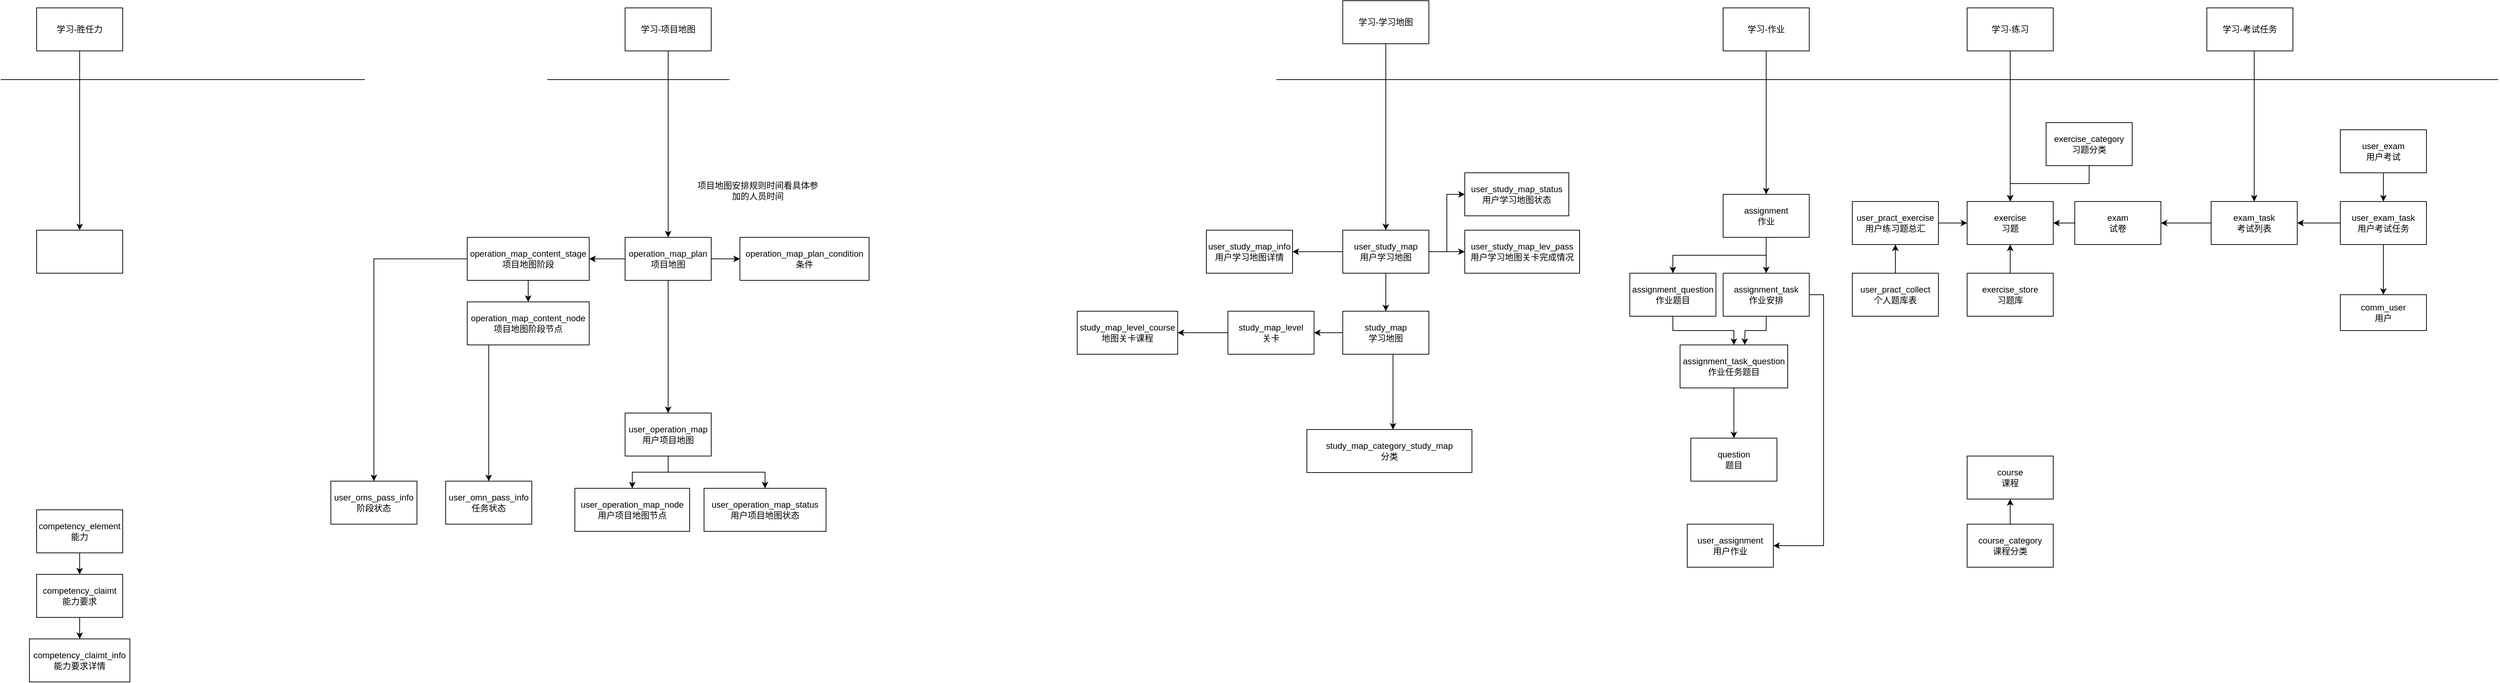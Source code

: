 <mxfile version="16.6.1" type="github">
  <diagram id="bixSDpGMKZh9JCM2c2_f" name="Page-1">
    <mxGraphModel dx="4730" dy="1931" grid="1" gridSize="10" guides="1" tooltips="1" connect="1" arrows="1" fold="1" page="1" pageScale="1" pageWidth="827" pageHeight="1169" math="0" shadow="0">
      <root>
        <mxCell id="0" />
        <mxCell id="1" parent="0" />
        <mxCell id="MydzxWOjrlcetfUnZiZt-8" style="edgeStyle=orthogonalEdgeStyle;rounded=0;orthogonalLoop=1;jettySize=auto;html=1;entryX=1;entryY=0.5;entryDx=0;entryDy=0;" parent="1" source="MydzxWOjrlcetfUnZiZt-1" target="MydzxWOjrlcetfUnZiZt-7" edge="1">
          <mxGeometry relative="1" as="geometry" />
        </mxCell>
        <mxCell id="MydzxWOjrlcetfUnZiZt-1" value="exam_task&lt;br&gt;考试列表" style="rounded=0;whiteSpace=wrap;html=1;" parent="1" vertex="1">
          <mxGeometry x="420" y="170" width="120" height="60" as="geometry" />
        </mxCell>
        <mxCell id="MydzxWOjrlcetfUnZiZt-2" value="comm_user&lt;br&gt;用户" style="rounded=0;whiteSpace=wrap;html=1;" parent="1" vertex="1">
          <mxGeometry x="600" y="300" width="120" height="50" as="geometry" />
        </mxCell>
        <mxCell id="MydzxWOjrlcetfUnZiZt-5" style="edgeStyle=orthogonalEdgeStyle;rounded=0;orthogonalLoop=1;jettySize=auto;html=1;entryX=0.5;entryY=0;entryDx=0;entryDy=0;" parent="1" source="MydzxWOjrlcetfUnZiZt-3" target="MydzxWOjrlcetfUnZiZt-2" edge="1">
          <mxGeometry relative="1" as="geometry">
            <Array as="points">
              <mxPoint x="660" y="260" />
              <mxPoint x="660" y="260" />
            </Array>
          </mxGeometry>
        </mxCell>
        <mxCell id="MydzxWOjrlcetfUnZiZt-6" style="edgeStyle=orthogonalEdgeStyle;rounded=0;orthogonalLoop=1;jettySize=auto;html=1;exitX=0;exitY=0.5;exitDx=0;exitDy=0;" parent="1" source="MydzxWOjrlcetfUnZiZt-3" target="MydzxWOjrlcetfUnZiZt-1" edge="1">
          <mxGeometry relative="1" as="geometry" />
        </mxCell>
        <mxCell id="MydzxWOjrlcetfUnZiZt-3" value="user_exam_task&lt;br&gt;用户考试任务" style="rounded=0;whiteSpace=wrap;html=1;" parent="1" vertex="1">
          <mxGeometry x="600" y="170" width="120" height="60" as="geometry" />
        </mxCell>
        <mxCell id="MydzxWOjrlcetfUnZiZt-10" style="edgeStyle=orthogonalEdgeStyle;rounded=0;orthogonalLoop=1;jettySize=auto;html=1;exitX=0;exitY=0.5;exitDx=0;exitDy=0;" parent="1" source="MydzxWOjrlcetfUnZiZt-7" target="MydzxWOjrlcetfUnZiZt-9" edge="1">
          <mxGeometry relative="1" as="geometry" />
        </mxCell>
        <mxCell id="MydzxWOjrlcetfUnZiZt-7" value="exam&lt;br&gt;试卷" style="rounded=0;whiteSpace=wrap;html=1;" parent="1" vertex="1">
          <mxGeometry x="230" y="170" width="120" height="60" as="geometry" />
        </mxCell>
        <mxCell id="MydzxWOjrlcetfUnZiZt-9" value="exercise&lt;br&gt;习题" style="rounded=0;whiteSpace=wrap;html=1;" parent="1" vertex="1">
          <mxGeometry x="80" y="170" width="120" height="60" as="geometry" />
        </mxCell>
        <mxCell id="MydzxWOjrlcetfUnZiZt-24" style="edgeStyle=orthogonalEdgeStyle;rounded=0;orthogonalLoop=1;jettySize=auto;html=1;exitX=0.5;exitY=1;exitDx=0;exitDy=0;" parent="1" source="MydzxWOjrlcetfUnZiZt-11" target="MydzxWOjrlcetfUnZiZt-3" edge="1">
          <mxGeometry relative="1" as="geometry" />
        </mxCell>
        <mxCell id="MydzxWOjrlcetfUnZiZt-11" value="user_exam&lt;br&gt;用户考试" style="rounded=0;whiteSpace=wrap;html=1;" parent="1" vertex="1">
          <mxGeometry x="600" y="70" width="120" height="60" as="geometry" />
        </mxCell>
        <mxCell id="MydzxWOjrlcetfUnZiZt-14" style="edgeStyle=orthogonalEdgeStyle;rounded=0;orthogonalLoop=1;jettySize=auto;html=1;exitX=0.5;exitY=0;exitDx=0;exitDy=0;entryX=0.5;entryY=1;entryDx=0;entryDy=0;" parent="1" source="MydzxWOjrlcetfUnZiZt-13" target="MydzxWOjrlcetfUnZiZt-9" edge="1">
          <mxGeometry relative="1" as="geometry" />
        </mxCell>
        <mxCell id="MydzxWOjrlcetfUnZiZt-13" value="exercise_store&lt;br&gt;习题库" style="rounded=0;whiteSpace=wrap;html=1;" parent="1" vertex="1">
          <mxGeometry x="80" y="270" width="120" height="60" as="geometry" />
        </mxCell>
        <mxCell id="MydzxWOjrlcetfUnZiZt-39" style="edgeStyle=orthogonalEdgeStyle;rounded=0;orthogonalLoop=1;jettySize=auto;html=1;exitX=0.5;exitY=1;exitDx=0;exitDy=0;entryX=0.5;entryY=0;entryDx=0;entryDy=0;" parent="1" source="MydzxWOjrlcetfUnZiZt-15" target="MydzxWOjrlcetfUnZiZt-37" edge="1">
          <mxGeometry relative="1" as="geometry" />
        </mxCell>
        <mxCell id="MydzxWOjrlcetfUnZiZt-40" style="edgeStyle=orthogonalEdgeStyle;rounded=0;orthogonalLoop=1;jettySize=auto;html=1;exitX=0.5;exitY=1;exitDx=0;exitDy=0;entryX=0.5;entryY=0;entryDx=0;entryDy=0;" parent="1" source="MydzxWOjrlcetfUnZiZt-15" target="MydzxWOjrlcetfUnZiZt-16" edge="1">
          <mxGeometry relative="1" as="geometry" />
        </mxCell>
        <mxCell id="MydzxWOjrlcetfUnZiZt-15" value="assignment&lt;br&gt;作业" style="rounded=0;whiteSpace=wrap;html=1;" parent="1" vertex="1">
          <mxGeometry x="-260" y="160" width="120" height="60" as="geometry" />
        </mxCell>
        <mxCell id="MydzxWOjrlcetfUnZiZt-42" style="edgeStyle=orthogonalEdgeStyle;rounded=0;orthogonalLoop=1;jettySize=auto;html=1;exitX=0.5;exitY=1;exitDx=0;exitDy=0;entryX=0.5;entryY=0;entryDx=0;entryDy=0;" parent="1" source="MydzxWOjrlcetfUnZiZt-16" target="MydzxWOjrlcetfUnZiZt-41" edge="1">
          <mxGeometry relative="1" as="geometry" />
        </mxCell>
        <mxCell id="MydzxWOjrlcetfUnZiZt-16" value="assignment_question&lt;br&gt;作业题目" style="rounded=0;whiteSpace=wrap;html=1;" parent="1" vertex="1">
          <mxGeometry x="-390" y="270" width="120" height="60" as="geometry" />
        </mxCell>
        <mxCell id="MydzxWOjrlcetfUnZiZt-20" style="edgeStyle=orthogonalEdgeStyle;rounded=0;orthogonalLoop=1;jettySize=auto;html=1;exitX=1;exitY=0.5;exitDx=0;exitDy=0;entryX=0;entryY=0.5;entryDx=0;entryDy=0;" parent="1" source="MydzxWOjrlcetfUnZiZt-19" target="MydzxWOjrlcetfUnZiZt-9" edge="1">
          <mxGeometry relative="1" as="geometry" />
        </mxCell>
        <mxCell id="MydzxWOjrlcetfUnZiZt-19" value="user_pract_exercise&lt;br&gt;用户练习题总汇" style="rounded=0;whiteSpace=wrap;html=1;" parent="1" vertex="1">
          <mxGeometry x="-80" y="170" width="120" height="60" as="geometry" />
        </mxCell>
        <mxCell id="MydzxWOjrlcetfUnZiZt-22" style="edgeStyle=orthogonalEdgeStyle;rounded=0;orthogonalLoop=1;jettySize=auto;html=1;exitX=0.5;exitY=0;exitDx=0;exitDy=0;" parent="1" source="MydzxWOjrlcetfUnZiZt-21" target="MydzxWOjrlcetfUnZiZt-19" edge="1">
          <mxGeometry relative="1" as="geometry">
            <Array as="points" />
          </mxGeometry>
        </mxCell>
        <mxCell id="MydzxWOjrlcetfUnZiZt-21" value="user_pract_collect&lt;br&gt;个人题库表" style="rounded=0;whiteSpace=wrap;html=1;" parent="1" vertex="1">
          <mxGeometry x="-80" y="270" width="120" height="60" as="geometry" />
        </mxCell>
        <mxCell id="MydzxWOjrlcetfUnZiZt-26" value="" style="endArrow=none;html=1;rounded=0;" parent="1" edge="1">
          <mxGeometry width="50" height="50" relative="1" as="geometry">
            <mxPoint x="-2660" as="sourcePoint" />
            <mxPoint x="820" as="targetPoint" />
            <Array as="points">
              <mxPoint x="270" />
            </Array>
          </mxGeometry>
        </mxCell>
        <mxCell id="MydzxWOjrlcetfUnZiZt-28" style="edgeStyle=orthogonalEdgeStyle;rounded=0;orthogonalLoop=1;jettySize=auto;html=1;entryX=0.5;entryY=0;entryDx=0;entryDy=0;" parent="1" edge="1">
          <mxGeometry relative="1" as="geometry">
            <mxPoint x="474" y="-40" as="sourcePoint" />
            <mxPoint x="480" y="170" as="targetPoint" />
            <Array as="points">
              <mxPoint x="480" y="-40" />
            </Array>
          </mxGeometry>
        </mxCell>
        <mxCell id="MydzxWOjrlcetfUnZiZt-27" value="学习-考试任务" style="rounded=0;whiteSpace=wrap;html=1;" parent="1" vertex="1">
          <mxGeometry x="414" y="-100" width="120" height="60" as="geometry" />
        </mxCell>
        <mxCell id="MydzxWOjrlcetfUnZiZt-30" style="edgeStyle=orthogonalEdgeStyle;rounded=0;orthogonalLoop=1;jettySize=auto;html=1;exitX=0.5;exitY=1;exitDx=0;exitDy=0;" parent="1" source="MydzxWOjrlcetfUnZiZt-29" target="MydzxWOjrlcetfUnZiZt-9" edge="1">
          <mxGeometry relative="1" as="geometry" />
        </mxCell>
        <mxCell id="MydzxWOjrlcetfUnZiZt-29" value="学习-练习" style="rounded=0;whiteSpace=wrap;html=1;" parent="1" vertex="1">
          <mxGeometry x="80" y="-100" width="120" height="60" as="geometry" />
        </mxCell>
        <mxCell id="MydzxWOjrlcetfUnZiZt-32" style="edgeStyle=orthogonalEdgeStyle;rounded=0;orthogonalLoop=1;jettySize=auto;html=1;" parent="1" source="MydzxWOjrlcetfUnZiZt-31" target="MydzxWOjrlcetfUnZiZt-15" edge="1">
          <mxGeometry relative="1" as="geometry" />
        </mxCell>
        <mxCell id="MydzxWOjrlcetfUnZiZt-31" value="学习-作业" style="rounded=0;whiteSpace=wrap;html=1;" parent="1" vertex="1">
          <mxGeometry x="-260" y="-100" width="120" height="60" as="geometry" />
        </mxCell>
        <mxCell id="MydzxWOjrlcetfUnZiZt-35" value="question&lt;br&gt;题目" style="rounded=0;whiteSpace=wrap;html=1;" parent="1" vertex="1">
          <mxGeometry x="-305" y="500" width="120" height="60" as="geometry" />
        </mxCell>
        <mxCell id="MydzxWOjrlcetfUnZiZt-43" style="edgeStyle=orthogonalEdgeStyle;rounded=0;orthogonalLoop=1;jettySize=auto;html=1;exitX=0.5;exitY=1;exitDx=0;exitDy=0;" parent="1" source="MydzxWOjrlcetfUnZiZt-37" edge="1">
          <mxGeometry relative="1" as="geometry">
            <mxPoint x="-230" y="370" as="targetPoint" />
          </mxGeometry>
        </mxCell>
        <mxCell id="LBJv4DRS53q7PDyfE_7B-10" style="edgeStyle=orthogonalEdgeStyle;rounded=0;orthogonalLoop=1;jettySize=auto;html=1;exitX=1;exitY=0.5;exitDx=0;exitDy=0;entryX=1;entryY=0.5;entryDx=0;entryDy=0;" edge="1" parent="1" source="MydzxWOjrlcetfUnZiZt-37" target="LBJv4DRS53q7PDyfE_7B-8">
          <mxGeometry relative="1" as="geometry" />
        </mxCell>
        <mxCell id="MydzxWOjrlcetfUnZiZt-37" value="assignment_task&lt;br&gt;作业安排" style="rounded=0;whiteSpace=wrap;html=1;" parent="1" vertex="1">
          <mxGeometry x="-260" y="270" width="120" height="60" as="geometry" />
        </mxCell>
        <mxCell id="MydzxWOjrlcetfUnZiZt-44" style="edgeStyle=orthogonalEdgeStyle;rounded=0;orthogonalLoop=1;jettySize=auto;html=1;exitX=0.5;exitY=1;exitDx=0;exitDy=0;" parent="1" source="MydzxWOjrlcetfUnZiZt-41" target="MydzxWOjrlcetfUnZiZt-35" edge="1">
          <mxGeometry relative="1" as="geometry" />
        </mxCell>
        <mxCell id="MydzxWOjrlcetfUnZiZt-41" value="assignment_task_question&lt;br&gt;作业任务题目" style="rounded=0;whiteSpace=wrap;html=1;" parent="1" vertex="1">
          <mxGeometry x="-320" y="370" width="150" height="60" as="geometry" />
        </mxCell>
        <mxCell id="MydzxWOjrlcetfUnZiZt-45" value="course&lt;br&gt;课程" style="rounded=0;whiteSpace=wrap;html=1;" parent="1" vertex="1">
          <mxGeometry x="80" y="525" width="120" height="60" as="geometry" />
        </mxCell>
        <mxCell id="MydzxWOjrlcetfUnZiZt-47" style="edgeStyle=orthogonalEdgeStyle;rounded=0;orthogonalLoop=1;jettySize=auto;html=1;exitX=0.5;exitY=1;exitDx=0;exitDy=0;entryX=0.5;entryY=0;entryDx=0;entryDy=0;" parent="1" source="MydzxWOjrlcetfUnZiZt-46" target="MydzxWOjrlcetfUnZiZt-9" edge="1">
          <mxGeometry relative="1" as="geometry" />
        </mxCell>
        <mxCell id="MydzxWOjrlcetfUnZiZt-46" value="exercise_category&lt;br&gt;习题分类" style="rounded=0;whiteSpace=wrap;html=1;" parent="1" vertex="1">
          <mxGeometry x="190" y="60" width="120" height="60" as="geometry" />
        </mxCell>
        <mxCell id="MydzxWOjrlcetfUnZiZt-50" style="edgeStyle=orthogonalEdgeStyle;rounded=0;orthogonalLoop=1;jettySize=auto;html=1;exitX=0.5;exitY=0;exitDx=0;exitDy=0;" parent="1" source="MydzxWOjrlcetfUnZiZt-48" target="MydzxWOjrlcetfUnZiZt-45" edge="1">
          <mxGeometry relative="1" as="geometry" />
        </mxCell>
        <mxCell id="MydzxWOjrlcetfUnZiZt-48" value="course_category&lt;br&gt;课程分类" style="rounded=0;whiteSpace=wrap;html=1;" parent="1" vertex="1">
          <mxGeometry x="80" y="620" width="120" height="60" as="geometry" />
        </mxCell>
        <mxCell id="RCs7ZY-scC4OHZq9N4nw-4" style="edgeStyle=orthogonalEdgeStyle;rounded=0;orthogonalLoop=1;jettySize=auto;html=1;exitX=0.5;exitY=1;exitDx=0;exitDy=0;" parent="1" source="RCs7ZY-scC4OHZq9N4nw-1" target="RCs7ZY-scC4OHZq9N4nw-2" edge="1">
          <mxGeometry relative="1" as="geometry">
            <Array as="points">
              <mxPoint x="-720" y="383" />
            </Array>
          </mxGeometry>
        </mxCell>
        <mxCell id="RCs7ZY-scC4OHZq9N4nw-6" style="edgeStyle=orthogonalEdgeStyle;rounded=0;orthogonalLoop=1;jettySize=auto;html=1;" parent="1" source="RCs7ZY-scC4OHZq9N4nw-1" target="RCs7ZY-scC4OHZq9N4nw-5" edge="1">
          <mxGeometry relative="1" as="geometry" />
        </mxCell>
        <mxCell id="RCs7ZY-scC4OHZq9N4nw-1" value="study_map&lt;br&gt;学习地图" style="rounded=0;whiteSpace=wrap;html=1;" parent="1" vertex="1">
          <mxGeometry x="-790" y="323" width="120" height="60" as="geometry" />
        </mxCell>
        <mxCell id="RCs7ZY-scC4OHZq9N4nw-2" value="study_map_category_study_map&lt;br&gt;分类" style="rounded=0;whiteSpace=wrap;html=1;" parent="1" vertex="1">
          <mxGeometry x="-840" y="488" width="230" height="60" as="geometry" />
        </mxCell>
        <mxCell id="RCs7ZY-scC4OHZq9N4nw-8" style="edgeStyle=orthogonalEdgeStyle;rounded=0;orthogonalLoop=1;jettySize=auto;html=1;" parent="1" source="RCs7ZY-scC4OHZq9N4nw-5" target="RCs7ZY-scC4OHZq9N4nw-7" edge="1">
          <mxGeometry relative="1" as="geometry" />
        </mxCell>
        <mxCell id="RCs7ZY-scC4OHZq9N4nw-5" value="study_map_level&lt;br&gt;关卡" style="rounded=0;whiteSpace=wrap;html=1;" parent="1" vertex="1">
          <mxGeometry x="-950" y="323" width="120" height="60" as="geometry" />
        </mxCell>
        <mxCell id="RCs7ZY-scC4OHZq9N4nw-7" value="study_map_level_course&lt;br&gt;地图关卡课程" style="rounded=0;whiteSpace=wrap;html=1;" parent="1" vertex="1">
          <mxGeometry x="-1160" y="323" width="140" height="60" as="geometry" />
        </mxCell>
        <mxCell id="RCs7ZY-scC4OHZq9N4nw-11" style="edgeStyle=orthogonalEdgeStyle;rounded=0;orthogonalLoop=1;jettySize=auto;html=1;" parent="1" source="RCs7ZY-scC4OHZq9N4nw-9" target="RCs7ZY-scC4OHZq9N4nw-10" edge="1">
          <mxGeometry relative="1" as="geometry" />
        </mxCell>
        <mxCell id="RCs7ZY-scC4OHZq9N4nw-9" value="学习-学习地图" style="rounded=0;whiteSpace=wrap;html=1;" parent="1" vertex="1">
          <mxGeometry x="-790" y="-110" width="120" height="60" as="geometry" />
        </mxCell>
        <mxCell id="RCs7ZY-scC4OHZq9N4nw-13" style="edgeStyle=orthogonalEdgeStyle;rounded=0;orthogonalLoop=1;jettySize=auto;html=1;exitX=0;exitY=0.5;exitDx=0;exitDy=0;entryX=1;entryY=0.5;entryDx=0;entryDy=0;" parent="1" source="RCs7ZY-scC4OHZq9N4nw-10" target="RCs7ZY-scC4OHZq9N4nw-12" edge="1">
          <mxGeometry relative="1" as="geometry" />
        </mxCell>
        <mxCell id="RCs7ZY-scC4OHZq9N4nw-14" style="edgeStyle=orthogonalEdgeStyle;rounded=0;orthogonalLoop=1;jettySize=auto;html=1;" parent="1" source="RCs7ZY-scC4OHZq9N4nw-10" target="RCs7ZY-scC4OHZq9N4nw-1" edge="1">
          <mxGeometry relative="1" as="geometry" />
        </mxCell>
        <mxCell id="RCs7ZY-scC4OHZq9N4nw-16" style="edgeStyle=orthogonalEdgeStyle;rounded=0;orthogonalLoop=1;jettySize=auto;html=1;exitX=1;exitY=0.5;exitDx=0;exitDy=0;" parent="1" source="RCs7ZY-scC4OHZq9N4nw-10" target="RCs7ZY-scC4OHZq9N4nw-15" edge="1">
          <mxGeometry relative="1" as="geometry" />
        </mxCell>
        <mxCell id="RCs7ZY-scC4OHZq9N4nw-18" style="edgeStyle=orthogonalEdgeStyle;rounded=0;orthogonalLoop=1;jettySize=auto;html=1;exitX=1;exitY=0.5;exitDx=0;exitDy=0;entryX=0;entryY=0.5;entryDx=0;entryDy=0;" parent="1" source="RCs7ZY-scC4OHZq9N4nw-10" target="RCs7ZY-scC4OHZq9N4nw-17" edge="1">
          <mxGeometry relative="1" as="geometry" />
        </mxCell>
        <mxCell id="RCs7ZY-scC4OHZq9N4nw-10" value="user_study_map&lt;br&gt;用户学习地图" style="rounded=0;whiteSpace=wrap;html=1;" parent="1" vertex="1">
          <mxGeometry x="-790" y="210" width="120" height="60" as="geometry" />
        </mxCell>
        <mxCell id="RCs7ZY-scC4OHZq9N4nw-12" value="user_study_map_info&lt;br&gt;用户学习地图详情" style="rounded=0;whiteSpace=wrap;html=1;" parent="1" vertex="1">
          <mxGeometry x="-980" y="210" width="120" height="60" as="geometry" />
        </mxCell>
        <mxCell id="RCs7ZY-scC4OHZq9N4nw-15" value="user_study_map_lev_pass&lt;br&gt;用户学习地图关卡完成情况" style="rounded=0;whiteSpace=wrap;html=1;" parent="1" vertex="1">
          <mxGeometry x="-620" y="210" width="160" height="60" as="geometry" />
        </mxCell>
        <mxCell id="RCs7ZY-scC4OHZq9N4nw-17" value="user_study_map_status&lt;br&gt;用户学习地图状态" style="rounded=0;whiteSpace=wrap;html=1;" parent="1" vertex="1">
          <mxGeometry x="-620" y="130" width="145" height="60" as="geometry" />
        </mxCell>
        <mxCell id="1GCxXS8aV8vdetoeTW0v-2" style="edgeStyle=orthogonalEdgeStyle;rounded=0;orthogonalLoop=1;jettySize=auto;html=1;exitX=0.5;exitY=1;exitDx=0;exitDy=0;" parent="1" source="RCs7ZY-scC4OHZq9N4nw-23" target="1GCxXS8aV8vdetoeTW0v-1" edge="1">
          <mxGeometry relative="1" as="geometry" />
        </mxCell>
        <mxCell id="RCs7ZY-scC4OHZq9N4nw-23" value="学习-胜任力" style="rounded=0;whiteSpace=wrap;html=1;" parent="1" vertex="1">
          <mxGeometry x="-2610" y="-100" width="120" height="60" as="geometry" />
        </mxCell>
        <mxCell id="RCs7ZY-scC4OHZq9N4nw-28" style="edgeStyle=orthogonalEdgeStyle;rounded=0;orthogonalLoop=1;jettySize=auto;html=1;" parent="1" source="RCs7ZY-scC4OHZq9N4nw-24" target="RCs7ZY-scC4OHZq9N4nw-25" edge="1">
          <mxGeometry relative="1" as="geometry" />
        </mxCell>
        <mxCell id="RCs7ZY-scC4OHZq9N4nw-24" value="学习-项目地图" style="rounded=0;whiteSpace=wrap;html=1;" parent="1" vertex="1">
          <mxGeometry x="-1790" y="-100" width="120" height="60" as="geometry" />
        </mxCell>
        <mxCell id="RCs7ZY-scC4OHZq9N4nw-29" style="edgeStyle=orthogonalEdgeStyle;rounded=0;orthogonalLoop=1;jettySize=auto;html=1;exitX=0;exitY=0.5;exitDx=0;exitDy=0;entryX=1;entryY=0.5;entryDx=0;entryDy=0;" parent="1" source="RCs7ZY-scC4OHZq9N4nw-25" target="RCs7ZY-scC4OHZq9N4nw-27" edge="1">
          <mxGeometry relative="1" as="geometry" />
        </mxCell>
        <mxCell id="RCs7ZY-scC4OHZq9N4nw-33" style="edgeStyle=orthogonalEdgeStyle;rounded=0;orthogonalLoop=1;jettySize=auto;html=1;exitX=1;exitY=0.5;exitDx=0;exitDy=0;" parent="1" source="RCs7ZY-scC4OHZq9N4nw-25" target="RCs7ZY-scC4OHZq9N4nw-26" edge="1">
          <mxGeometry relative="1" as="geometry" />
        </mxCell>
        <mxCell id="RCs7ZY-scC4OHZq9N4nw-35" style="edgeStyle=orthogonalEdgeStyle;rounded=0;orthogonalLoop=1;jettySize=auto;html=1;exitX=0.5;exitY=1;exitDx=0;exitDy=0;" parent="1" source="RCs7ZY-scC4OHZq9N4nw-25" target="RCs7ZY-scC4OHZq9N4nw-34" edge="1">
          <mxGeometry relative="1" as="geometry" />
        </mxCell>
        <mxCell id="RCs7ZY-scC4OHZq9N4nw-25" value="operation_map_plan&lt;br&gt;项目地图" style="rounded=0;whiteSpace=wrap;html=1;" parent="1" vertex="1">
          <mxGeometry x="-1790" y="220" width="120" height="60" as="geometry" />
        </mxCell>
        <mxCell id="RCs7ZY-scC4OHZq9N4nw-26" value="operation_map_plan_condition&lt;br&gt;条件" style="rounded=0;whiteSpace=wrap;html=1;" parent="1" vertex="1">
          <mxGeometry x="-1630" y="220" width="180" height="60" as="geometry" />
        </mxCell>
        <mxCell id="RCs7ZY-scC4OHZq9N4nw-31" style="edgeStyle=orthogonalEdgeStyle;rounded=0;orthogonalLoop=1;jettySize=auto;html=1;exitX=0.5;exitY=1;exitDx=0;exitDy=0;" parent="1" source="RCs7ZY-scC4OHZq9N4nw-27" target="RCs7ZY-scC4OHZq9N4nw-30" edge="1">
          <mxGeometry relative="1" as="geometry" />
        </mxCell>
        <mxCell id="LBJv4DRS53q7PDyfE_7B-5" style="edgeStyle=orthogonalEdgeStyle;rounded=0;orthogonalLoop=1;jettySize=auto;html=1;entryX=0.5;entryY=0;entryDx=0;entryDy=0;" edge="1" parent="1" source="RCs7ZY-scC4OHZq9N4nw-27" target="LBJv4DRS53q7PDyfE_7B-2">
          <mxGeometry relative="1" as="geometry" />
        </mxCell>
        <mxCell id="RCs7ZY-scC4OHZq9N4nw-27" value="operation_map_content_stage&lt;br&gt;项目地图阶段" style="rounded=0;whiteSpace=wrap;html=1;" parent="1" vertex="1">
          <mxGeometry x="-2010" y="220" width="170" height="60" as="geometry" />
        </mxCell>
        <mxCell id="LBJv4DRS53q7PDyfE_7B-4" style="edgeStyle=orthogonalEdgeStyle;rounded=0;orthogonalLoop=1;jettySize=auto;html=1;exitX=0.5;exitY=1;exitDx=0;exitDy=0;entryX=0.5;entryY=0;entryDx=0;entryDy=0;" edge="1" parent="1" source="RCs7ZY-scC4OHZq9N4nw-30" target="LBJv4DRS53q7PDyfE_7B-3">
          <mxGeometry relative="1" as="geometry">
            <Array as="points">
              <mxPoint x="-1980" y="370" />
            </Array>
          </mxGeometry>
        </mxCell>
        <mxCell id="RCs7ZY-scC4OHZq9N4nw-30" value="operation_map_content_node&lt;br&gt;项目地图阶段节点" style="rounded=0;whiteSpace=wrap;html=1;" parent="1" vertex="1">
          <mxGeometry x="-2010" y="310" width="170" height="60" as="geometry" />
        </mxCell>
        <mxCell id="RCs7ZY-scC4OHZq9N4nw-38" style="edgeStyle=orthogonalEdgeStyle;rounded=0;orthogonalLoop=1;jettySize=auto;html=1;exitX=0.5;exitY=1;exitDx=0;exitDy=0;" parent="1" source="RCs7ZY-scC4OHZq9N4nw-34" target="RCs7ZY-scC4OHZq9N4nw-36" edge="1">
          <mxGeometry relative="1" as="geometry" />
        </mxCell>
        <mxCell id="RCs7ZY-scC4OHZq9N4nw-39" style="edgeStyle=orthogonalEdgeStyle;rounded=0;orthogonalLoop=1;jettySize=auto;html=1;exitX=0.5;exitY=1;exitDx=0;exitDy=0;" parent="1" source="RCs7ZY-scC4OHZq9N4nw-34" target="RCs7ZY-scC4OHZq9N4nw-37" edge="1">
          <mxGeometry relative="1" as="geometry" />
        </mxCell>
        <mxCell id="RCs7ZY-scC4OHZq9N4nw-34" value="user_operation_map&lt;br&gt;用户项目地图" style="rounded=0;whiteSpace=wrap;html=1;" parent="1" vertex="1">
          <mxGeometry x="-1790" y="465" width="120" height="60" as="geometry" />
        </mxCell>
        <mxCell id="RCs7ZY-scC4OHZq9N4nw-36" value="user_operation_map_node&lt;br&gt;用户项目地图节点" style="rounded=0;whiteSpace=wrap;html=1;" parent="1" vertex="1">
          <mxGeometry x="-1860" y="570" width="160" height="60" as="geometry" />
        </mxCell>
        <mxCell id="RCs7ZY-scC4OHZq9N4nw-37" value="user_operation_map_status&lt;br&gt;用户项目地图状态" style="rounded=0;whiteSpace=wrap;html=1;" parent="1" vertex="1">
          <mxGeometry x="-1680" y="570" width="170" height="60" as="geometry" />
        </mxCell>
        <mxCell id="1GCxXS8aV8vdetoeTW0v-1" value="" style="rounded=0;whiteSpace=wrap;html=1;" parent="1" vertex="1">
          <mxGeometry x="-2610" y="210" width="120" height="60" as="geometry" />
        </mxCell>
        <mxCell id="1GCxXS8aV8vdetoeTW0v-6" style="edgeStyle=orthogonalEdgeStyle;rounded=0;orthogonalLoop=1;jettySize=auto;html=1;exitX=0.5;exitY=1;exitDx=0;exitDy=0;" parent="1" source="1GCxXS8aV8vdetoeTW0v-4" target="1GCxXS8aV8vdetoeTW0v-5" edge="1">
          <mxGeometry relative="1" as="geometry" />
        </mxCell>
        <mxCell id="1GCxXS8aV8vdetoeTW0v-4" value="competency_element&lt;br&gt;能力" style="rounded=0;whiteSpace=wrap;html=1;" parent="1" vertex="1">
          <mxGeometry x="-2610" y="600" width="120" height="60" as="geometry" />
        </mxCell>
        <mxCell id="1GCxXS8aV8vdetoeTW0v-8" style="edgeStyle=orthogonalEdgeStyle;rounded=0;orthogonalLoop=1;jettySize=auto;html=1;exitX=0.5;exitY=1;exitDx=0;exitDy=0;" parent="1" source="1GCxXS8aV8vdetoeTW0v-5" target="1GCxXS8aV8vdetoeTW0v-7" edge="1">
          <mxGeometry relative="1" as="geometry" />
        </mxCell>
        <mxCell id="1GCxXS8aV8vdetoeTW0v-5" value="competency_claimt&lt;br&gt;能力要求" style="rounded=0;whiteSpace=wrap;html=1;" parent="1" vertex="1">
          <mxGeometry x="-2610" y="690" width="120" height="60" as="geometry" />
        </mxCell>
        <mxCell id="1GCxXS8aV8vdetoeTW0v-7" value="competency_claimt_info&lt;br&gt;能力要求详情" style="rounded=0;whiteSpace=wrap;html=1;" parent="1" vertex="1">
          <mxGeometry x="-2620" y="780" width="140" height="60" as="geometry" />
        </mxCell>
        <mxCell id="LBJv4DRS53q7PDyfE_7B-2" value="user_oms_pass_info&lt;br&gt;阶段状态" style="rounded=0;whiteSpace=wrap;html=1;" vertex="1" parent="1">
          <mxGeometry x="-2200" y="560" width="120" height="60" as="geometry" />
        </mxCell>
        <mxCell id="LBJv4DRS53q7PDyfE_7B-3" value="user_omn_pass_info&lt;br&gt;任务状态" style="rounded=0;whiteSpace=wrap;html=1;" vertex="1" parent="1">
          <mxGeometry x="-2040" y="560" width="120" height="60" as="geometry" />
        </mxCell>
        <mxCell id="LBJv4DRS53q7PDyfE_7B-6" value="项目地图安排规则时间看具体参加的人员时间" style="text;html=1;strokeColor=none;fillColor=none;align=center;verticalAlign=middle;whiteSpace=wrap;rounded=0;" vertex="1" parent="1">
          <mxGeometry x="-1690" y="130" width="170" height="50" as="geometry" />
        </mxCell>
        <mxCell id="LBJv4DRS53q7PDyfE_7B-8" value="user_assignment&lt;br&gt;用户作业" style="rounded=0;whiteSpace=wrap;html=1;" vertex="1" parent="1">
          <mxGeometry x="-310" y="620" width="120" height="60" as="geometry" />
        </mxCell>
      </root>
    </mxGraphModel>
  </diagram>
</mxfile>

